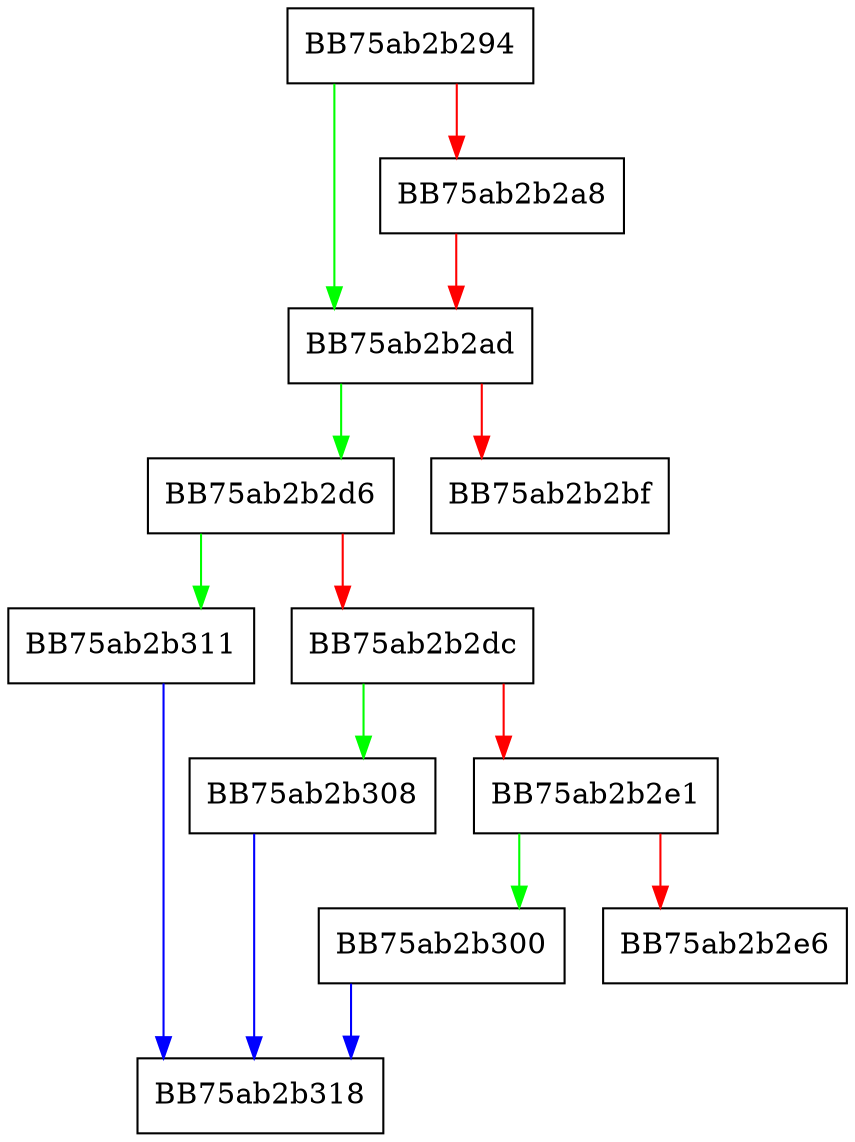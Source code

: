 digraph read {
  node [shape="box"];
  graph [splines=ortho];
  BB75ab2b294 -> BB75ab2b2ad [color="green"];
  BB75ab2b294 -> BB75ab2b2a8 [color="red"];
  BB75ab2b2a8 -> BB75ab2b2ad [color="red"];
  BB75ab2b2ad -> BB75ab2b2d6 [color="green"];
  BB75ab2b2ad -> BB75ab2b2bf [color="red"];
  BB75ab2b2d6 -> BB75ab2b311 [color="green"];
  BB75ab2b2d6 -> BB75ab2b2dc [color="red"];
  BB75ab2b2dc -> BB75ab2b308 [color="green"];
  BB75ab2b2dc -> BB75ab2b2e1 [color="red"];
  BB75ab2b2e1 -> BB75ab2b300 [color="green"];
  BB75ab2b2e1 -> BB75ab2b2e6 [color="red"];
  BB75ab2b300 -> BB75ab2b318 [color="blue"];
  BB75ab2b308 -> BB75ab2b318 [color="blue"];
  BB75ab2b311 -> BB75ab2b318 [color="blue"];
}